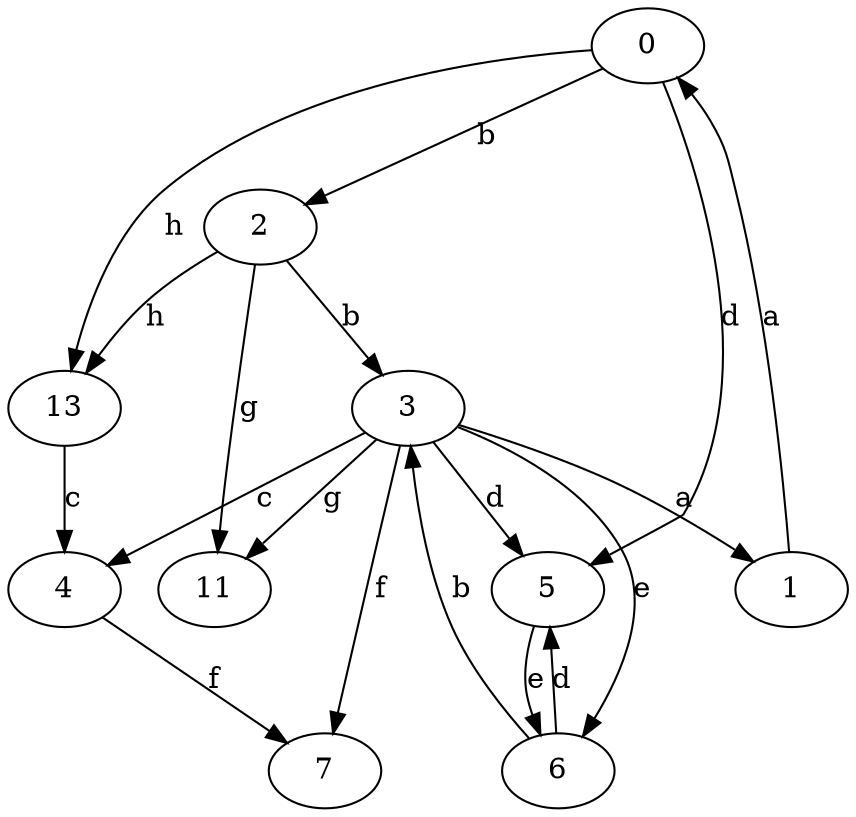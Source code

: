 strict digraph  {
0;
1;
2;
3;
4;
5;
6;
7;
11;
13;
0 -> 2  [label=b];
0 -> 5  [label=d];
0 -> 13  [label=h];
1 -> 0  [label=a];
2 -> 3  [label=b];
2 -> 11  [label=g];
2 -> 13  [label=h];
3 -> 1  [label=a];
3 -> 4  [label=c];
3 -> 5  [label=d];
3 -> 6  [label=e];
3 -> 7  [label=f];
3 -> 11  [label=g];
4 -> 7  [label=f];
5 -> 6  [label=e];
6 -> 3  [label=b];
6 -> 5  [label=d];
13 -> 4  [label=c];
}
